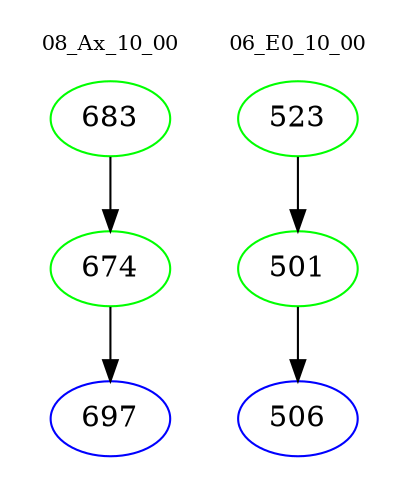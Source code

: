 digraph{
subgraph cluster_0 {
color = white
label = "08_Ax_10_00";
fontsize=10;
T0_683 [label="683", color="green"]
T0_683 -> T0_674 [color="black"]
T0_674 [label="674", color="green"]
T0_674 -> T0_697 [color="black"]
T0_697 [label="697", color="blue"]
}
subgraph cluster_1 {
color = white
label = "06_E0_10_00";
fontsize=10;
T1_523 [label="523", color="green"]
T1_523 -> T1_501 [color="black"]
T1_501 [label="501", color="green"]
T1_501 -> T1_506 [color="black"]
T1_506 [label="506", color="blue"]
}
}
